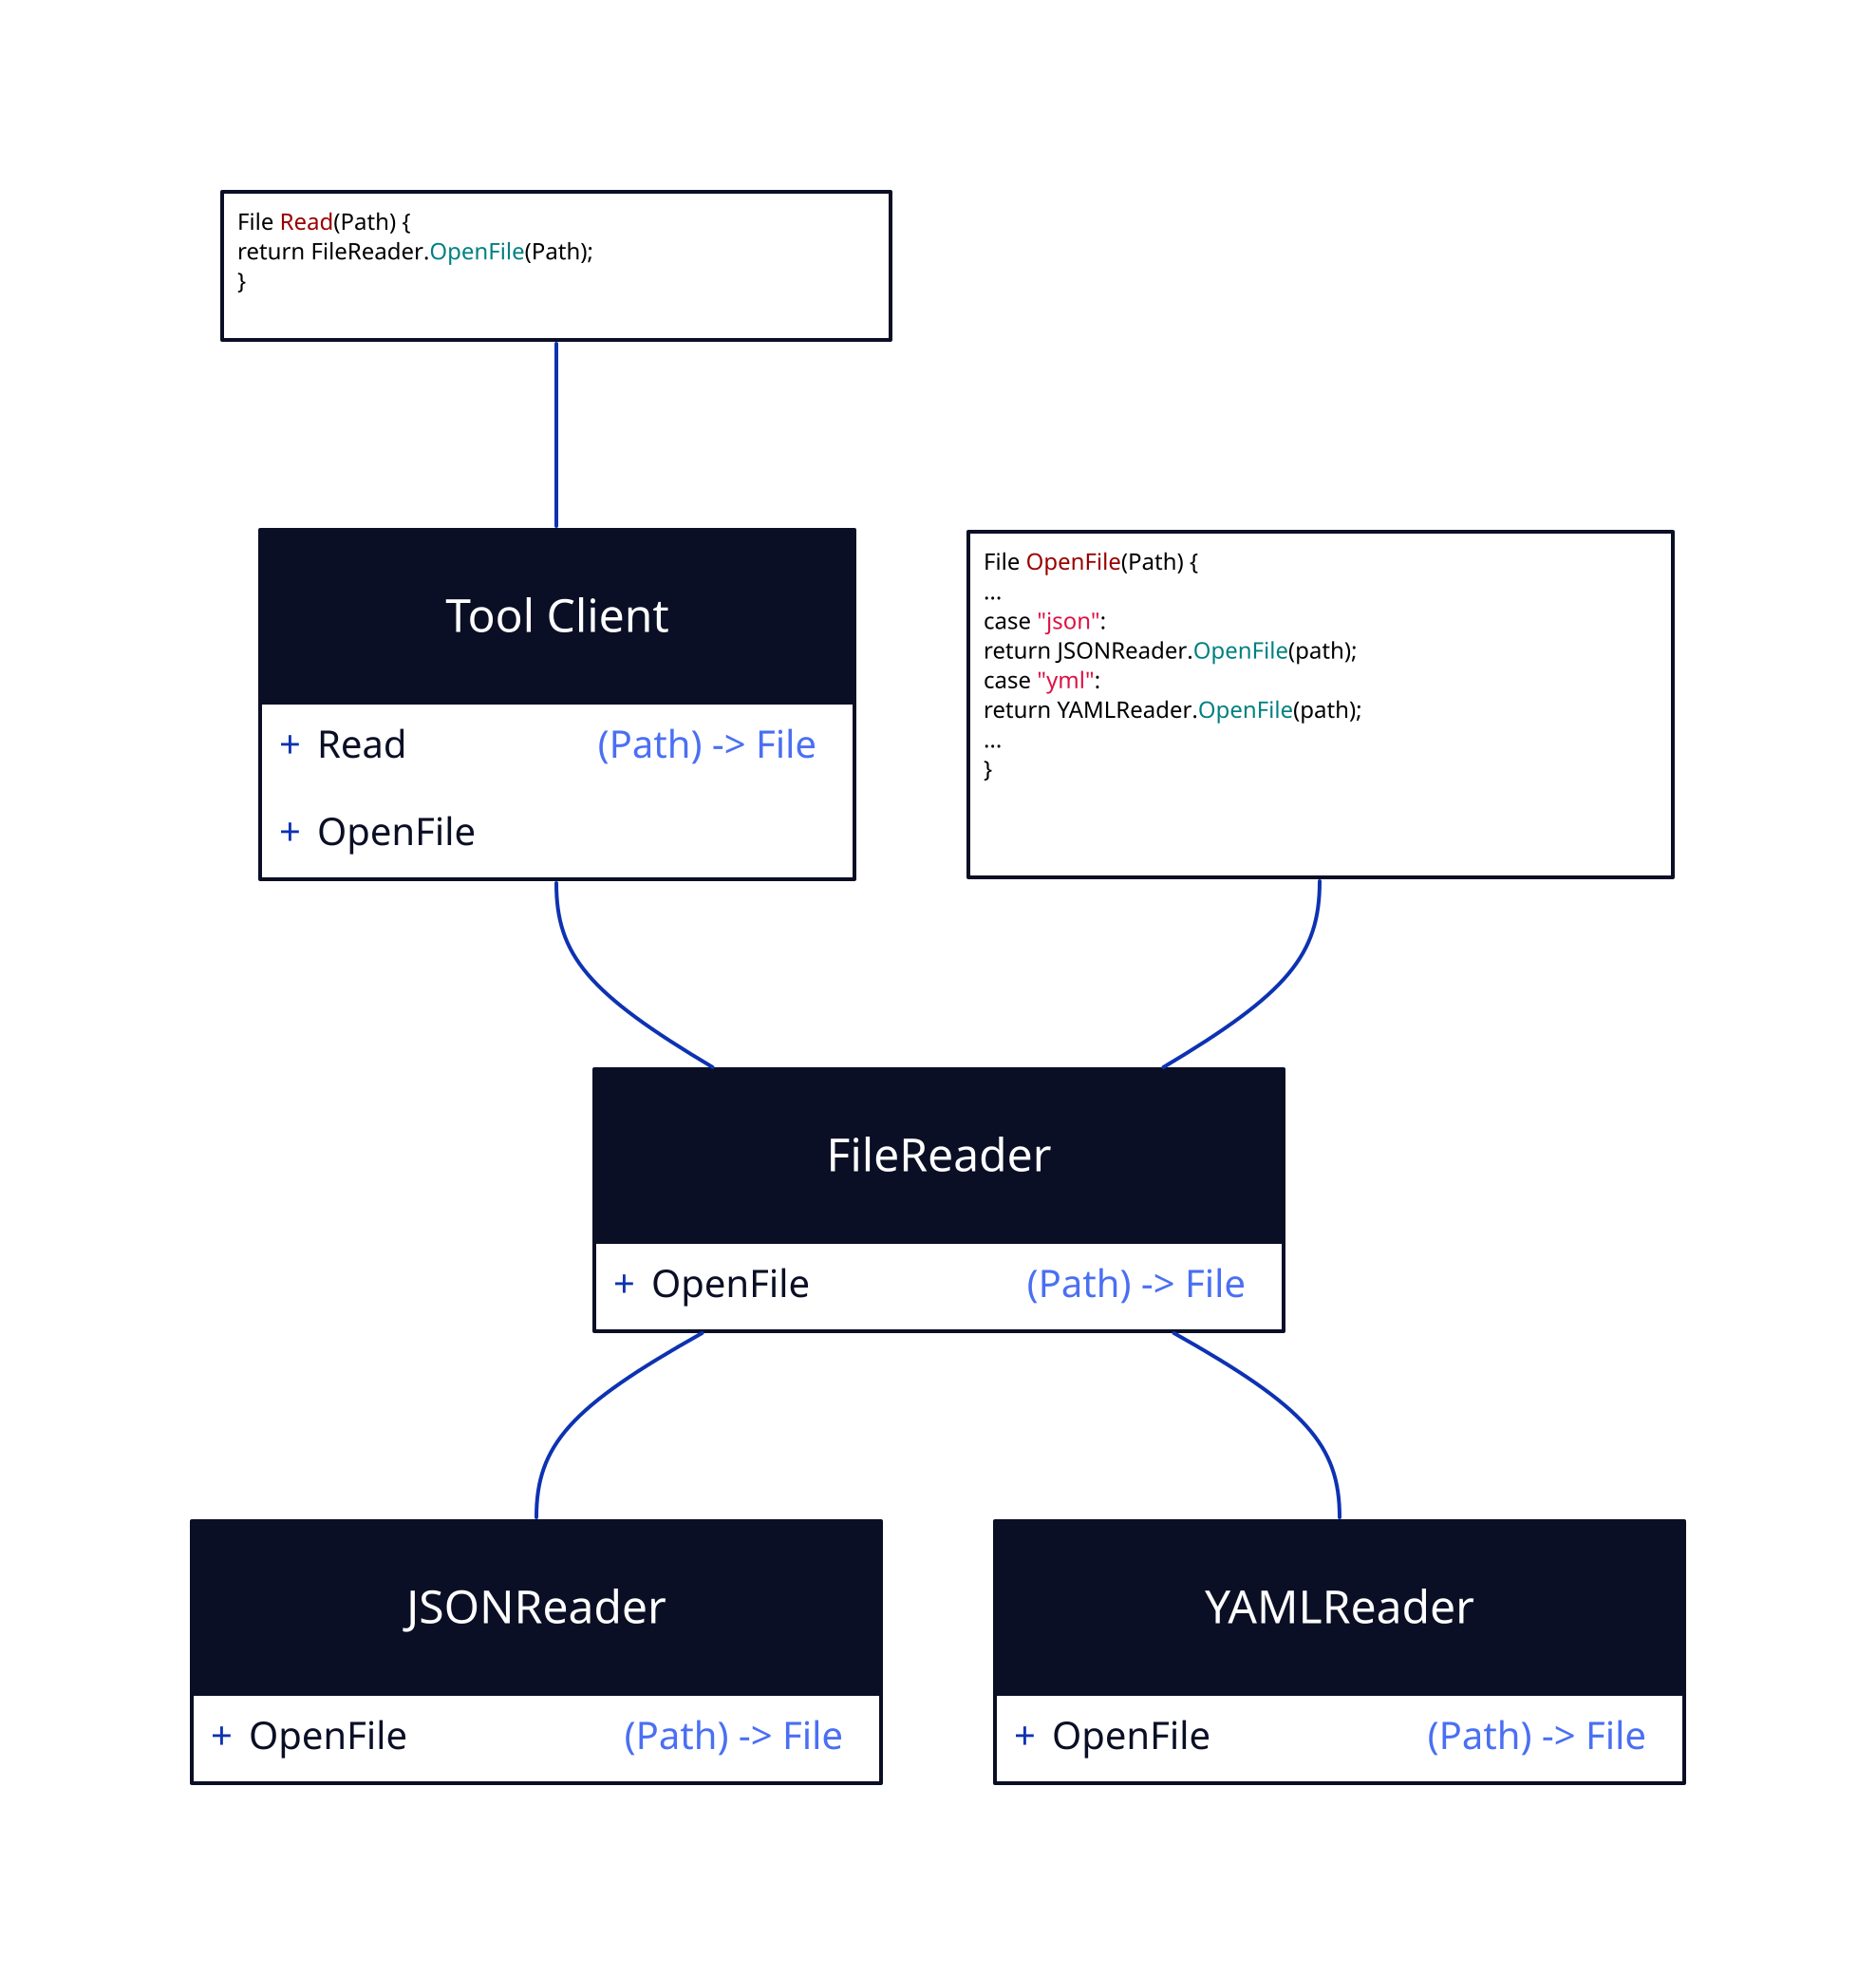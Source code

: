 tc: Tool Client {
  shape: class
  Read: (Path) -> File
}
fr: FileReader {
  shape: class
  OpenFile: (Path) -> File
}
json_reader: JSONReader {
  shape: class
  OpenFile: (Path) -> File
}
yaml_reader: YAMLReader {
  shape: class
  OpenFile: (Path) -> File
}
fr -- json_reader
fr -- yaml_reader
tc -- fr

fr_note: |`java
  File OpenFile(Path) {
    ...
    case "json":
      return JSONReader.OpenFile(path);
    case "yml":
      return YAMLReader.OpenFile(path);
    ...
  }
`|
fr_note -- fr.OpenFile

tc_note: |`java
  File Read(Path) {
    return FileReader.OpenFile(Path);
  }
`|
tc_note -- tc.OpenFile
